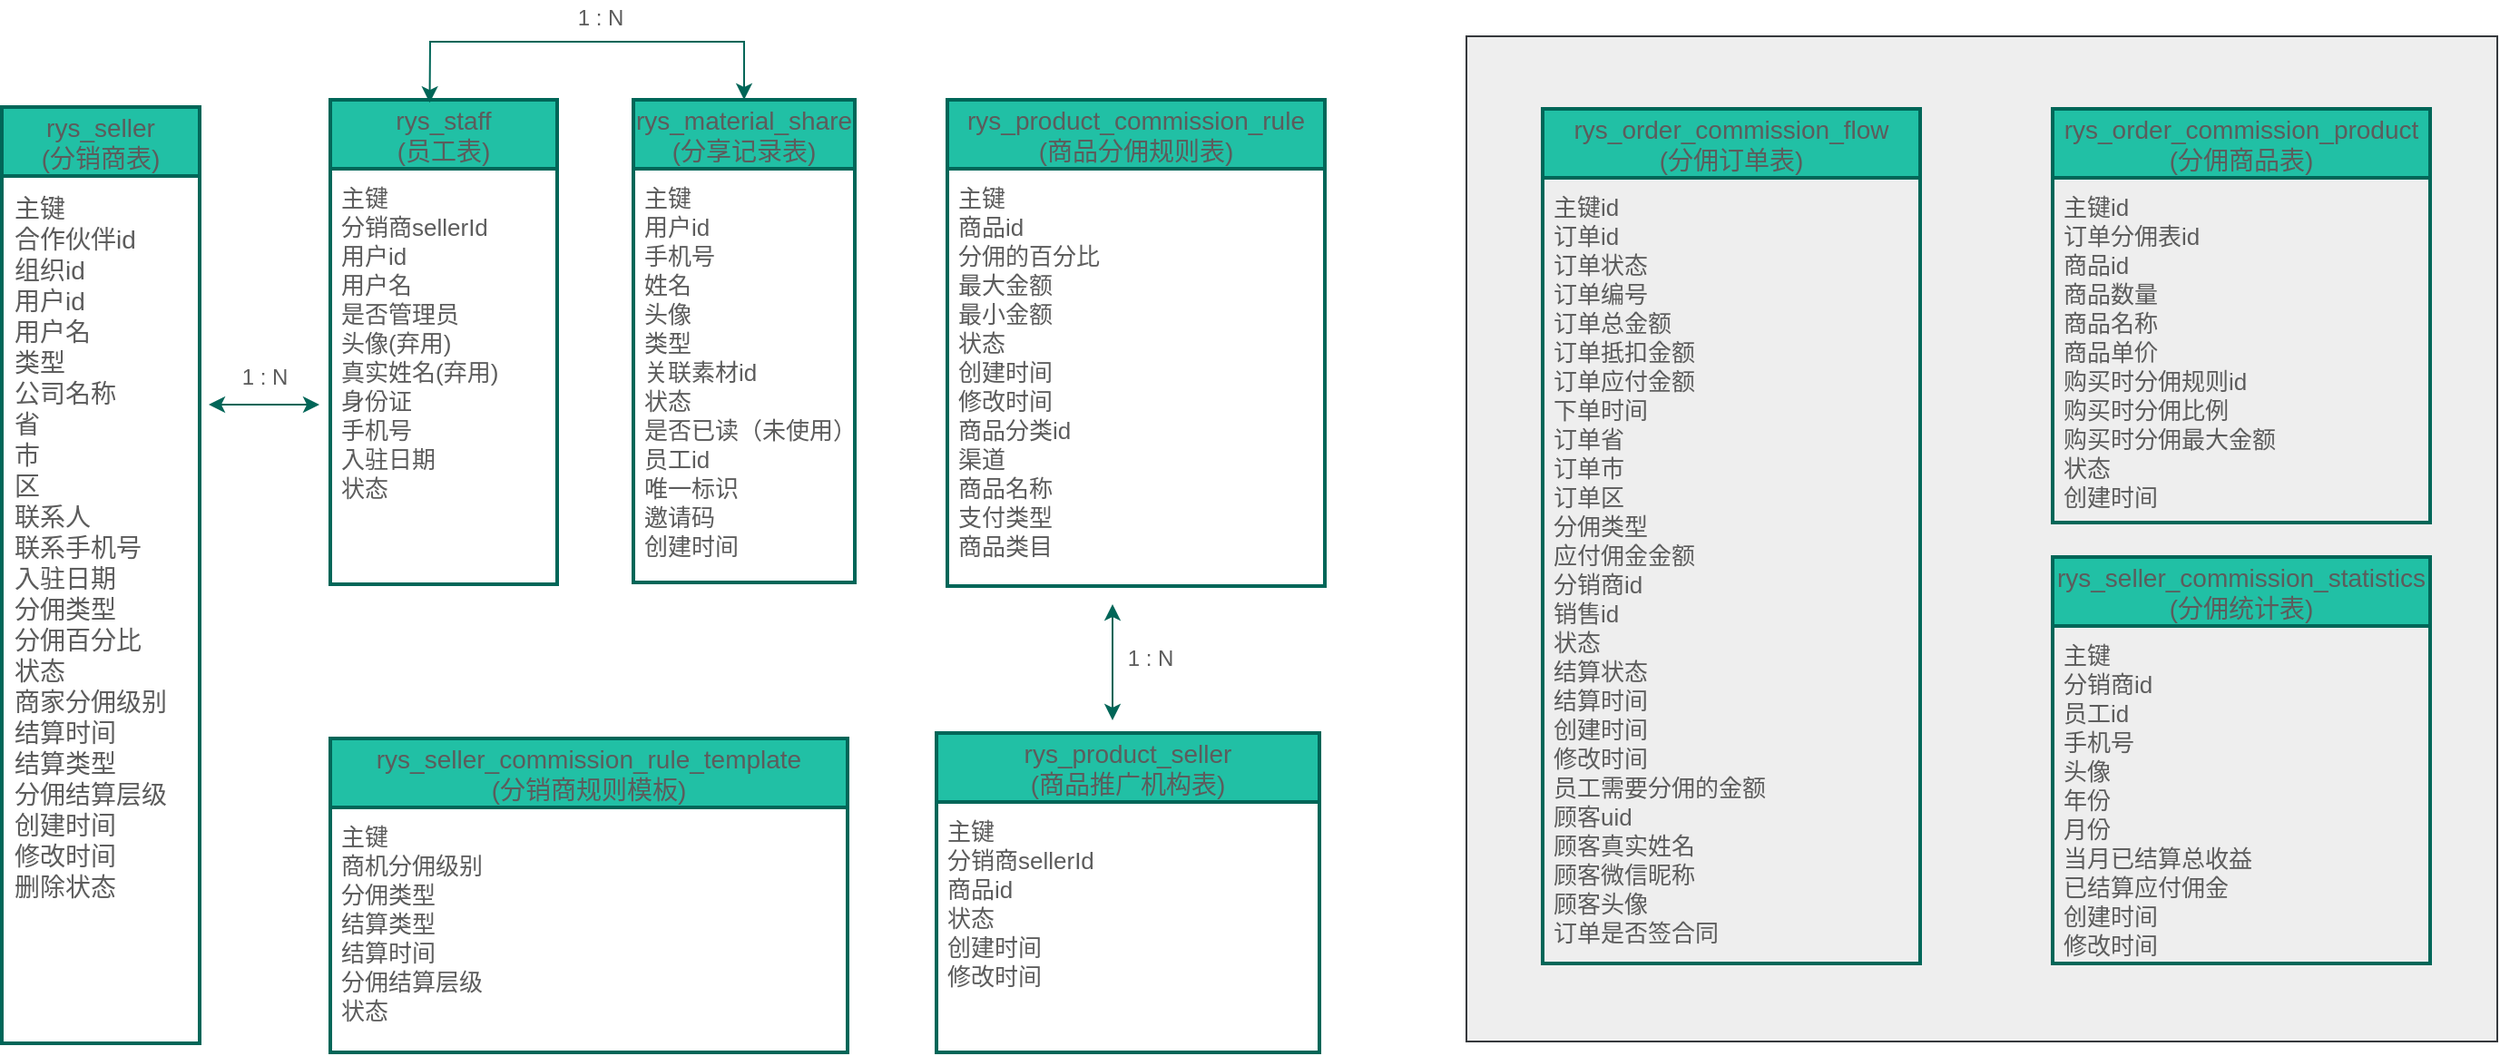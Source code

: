 <mxfile version="13.6.6" type="github">
  <diagram id="X2W-fS-ZKdY22iEOxHln" name="第 1 页">
    <mxGraphModel dx="2873" dy="1278" grid="0" gridSize="10" guides="1" tooltips="1" connect="1" arrows="1" fold="1" page="0" pageScale="1" pageWidth="827" pageHeight="1169" math="0" shadow="0">
      <root>
        <mxCell id="0" />
        <mxCell id="1" parent="0" />
        <mxCell id="n8a4Hbd_sMuRbTKC3EKm-42" value="" style="rounded=0;whiteSpace=wrap;html=1;glass=0;fontSize=14;align=left;fillColor=#eeeeee;strokeColor=#36393d;" vertex="1" parent="1">
          <mxGeometry x="-97" y="-18" width="568" height="554" as="geometry" />
        </mxCell>
        <mxCell id="n8a4Hbd_sMuRbTKC3EKm-34" value="rys_order_commission_flow&#xa;(分佣订单表)" style="swimlane;childLayout=stackLayout;horizontal=1;startSize=38;horizontalStack=0;fontSize=14;fontStyle=0;strokeWidth=2;resizeParent=0;resizeLast=1;shadow=0;dashed=0;align=center;swimlaneLine=1;fillColor=#21C0A5;strokeColor=#006658;fontColor=#5C5C5C;" vertex="1" parent="1">
          <mxGeometry x="-55" y="22" width="208" height="471" as="geometry" />
        </mxCell>
        <mxCell id="n8a4Hbd_sMuRbTKC3EKm-35" value="主键id&#xa;订单id&#xa;订单状态&#xa;订单编号&#xa;订单总金额&#xa;订单抵扣金额&#xa;订单应付金额&#xa;下单时间&#xa;订单省&#xa;订单市&#xa;订单区&#xa;分佣类型&#xa;应付佣金金额&#xa;分销商id&#xa;销售id&#xa;状态&#xa;结算状态&#xa;结算时间&#xa;创建时间&#xa;修改时间&#xa;员工需要分佣的金额 &#xa;顾客uid&#xa;顾客真实姓名&#xa;顾客微信昵称&#xa;顾客头像&#xa;订单是否签合同&#xa;&#xa;" style="align=left;strokeColor=none;fillColor=none;spacingLeft=4;fontSize=13;verticalAlign=top;resizable=0;rotatable=0;part=1;horizontal=1;spacingTop=2;spacing=2;fontFamily=Helvetica;direction=east;fontColor=#5C5C5C;" vertex="1" parent="n8a4Hbd_sMuRbTKC3EKm-34">
          <mxGeometry y="38" width="208" height="433" as="geometry" />
        </mxCell>
        <mxCell id="n8a4Hbd_sMuRbTKC3EKm-36" value="rys_order_commission_product&#xa;(分佣商品表)" style="swimlane;childLayout=stackLayout;horizontal=1;startSize=38;horizontalStack=0;fontSize=14;fontStyle=0;strokeWidth=2;resizeParent=0;resizeLast=1;shadow=0;dashed=0;align=center;swimlaneLine=1;fillColor=#21C0A5;strokeColor=#006658;fontColor=#5C5C5C;" vertex="1" parent="1">
          <mxGeometry x="226" y="22" width="208" height="228" as="geometry" />
        </mxCell>
        <mxCell id="n8a4Hbd_sMuRbTKC3EKm-37" value="主键id&#xa;订单分佣表id&#xa;商品id&#xa;商品数量&#xa;商品名称&#xa;商品单价&#xa;购买时分佣规则id&#xa;购买时分佣比例&#xa;购买时分佣最大金额&#xa;状态&#xa;创建时间&#xa;" style="align=left;strokeColor=none;fillColor=none;spacingLeft=4;fontSize=13;verticalAlign=top;resizable=0;rotatable=0;part=1;horizontal=1;spacingTop=2;spacing=2;fontFamily=Helvetica;direction=east;fontColor=#5C5C5C;" vertex="1" parent="n8a4Hbd_sMuRbTKC3EKm-36">
          <mxGeometry y="38" width="208" height="190" as="geometry" />
        </mxCell>
        <mxCell id="n8a4Hbd_sMuRbTKC3EKm-32" value="rys_seller_commission_statistics&#xa;(分佣统计表)" style="swimlane;childLayout=stackLayout;horizontal=1;startSize=38;horizontalStack=0;fontSize=14;fontStyle=0;strokeWidth=2;resizeParent=0;resizeLast=1;shadow=0;dashed=0;align=center;swimlaneLine=1;fillColor=#21C0A5;strokeColor=#006658;fontColor=#5C5C5C;" vertex="1" parent="1">
          <mxGeometry x="226" y="269" width="208" height="224" as="geometry" />
        </mxCell>
        <mxCell id="n8a4Hbd_sMuRbTKC3EKm-33" value="主键&#xa;分销商id&#xa;员工id&#xa;手机号&#xa;头像&#xa;年份&#xa;月份&#xa;当月已结算总收益&#xa;已结算应付佣金&#xa;创建时间&#xa;修改时间" style="align=left;strokeColor=none;fillColor=none;spacingLeft=4;fontSize=13;verticalAlign=top;resizable=0;rotatable=0;part=1;horizontal=1;spacingTop=2;spacing=2;fontFamily=Helvetica;direction=east;fontColor=#5C5C5C;" vertex="1" parent="n8a4Hbd_sMuRbTKC3EKm-32">
          <mxGeometry y="38" width="208" height="186" as="geometry" />
        </mxCell>
        <mxCell id="n8a4Hbd_sMuRbTKC3EKm-1" value="rys_seller&#xa;(分销商表)" style="swimlane;childLayout=stackLayout;horizontal=1;startSize=38;horizontalStack=0;fontSize=14;fontStyle=0;strokeWidth=2;resizeParent=0;resizeLast=1;shadow=0;dashed=0;align=center;swimlaneLine=1;fillColor=#21C0A5;strokeColor=#006658;fontColor=#5C5C5C;" vertex="1" parent="1">
          <mxGeometry x="-904" y="21" width="109" height="516" as="geometry" />
        </mxCell>
        <mxCell id="n8a4Hbd_sMuRbTKC3EKm-2" value="主键&#xa;合作伙伴id&#xa;组织id&#xa;用户id&#xa;用户名&#xa;类型&#xa;公司名称&#xa;省&#xa;市&#xa;区&#xa;联系人&#xa;联系手机号&#xa;入驻日期&#xa;分佣类型&#xa;分佣百分比&#xa;状态&#xa;商家分佣级别&#xa;结算时间&#xa;结算类型&#xa;分佣结算层级&#xa;创建时间&#xa;修改时间&#xa;删除状态&#xa;&#xa;&#xa;" style="align=left;strokeColor=none;fillColor=none;spacingLeft=4;fontSize=14;verticalAlign=top;resizable=0;rotatable=0;part=1;horizontal=1;spacingTop=2;spacing=3;fontFamily=Helvetica;fontColor=#5C5C5C;" vertex="1" parent="n8a4Hbd_sMuRbTKC3EKm-1">
          <mxGeometry y="38" width="109" height="478" as="geometry" />
        </mxCell>
        <mxCell id="n8a4Hbd_sMuRbTKC3EKm-4" value="rys_staff&#xa;(员工表)" style="swimlane;childLayout=stackLayout;horizontal=1;startSize=38;horizontalStack=0;fontSize=14;fontStyle=0;strokeWidth=2;resizeParent=0;resizeLast=1;shadow=0;dashed=0;align=center;swimlaneLine=1;fillColor=#21C0A5;strokeColor=#006658;fontColor=#5C5C5C;" vertex="1" parent="1">
          <mxGeometry x="-723" y="17" width="125" height="267" as="geometry" />
        </mxCell>
        <mxCell id="n8a4Hbd_sMuRbTKC3EKm-5" value="主键&#xa;分销商sellerId&#xa;用户id&#xa;用户名&#xa;是否管理员&#xa;头像(弃用)&#xa;真实姓名(弃用)&#xa;身份证&#xa;手机号&#xa;入驻日期&#xa;状态&#xa;" style="align=left;strokeColor=none;fillColor=none;spacingLeft=4;fontSize=13;verticalAlign=top;resizable=0;rotatable=0;part=1;horizontal=1;spacingTop=2;spacing=2;fontFamily=Helvetica;fontColor=#5C5C5C;" vertex="1" parent="n8a4Hbd_sMuRbTKC3EKm-4">
          <mxGeometry y="38" width="125" height="229" as="geometry" />
        </mxCell>
        <mxCell id="n8a4Hbd_sMuRbTKC3EKm-7" value="rys_seller_commission_rule_template&#xa;(分销商规则模板)" style="swimlane;childLayout=stackLayout;horizontal=1;startSize=38;horizontalStack=0;fontSize=14;fontStyle=0;strokeWidth=2;resizeParent=0;resizeLast=1;shadow=0;dashed=0;align=center;swimlaneLine=1;fillColor=#21C0A5;strokeColor=#006658;fontColor=#5C5C5C;" vertex="1" parent="1">
          <mxGeometry x="-723" y="369" width="285" height="173" as="geometry" />
        </mxCell>
        <mxCell id="n8a4Hbd_sMuRbTKC3EKm-8" value="主键&#xa;商机分佣级别&#xa;分佣类型&#xa;结算类型&#xa;结算时间&#xa;分佣结算层级&#xa;状态&#xa; " style="align=left;strokeColor=none;fillColor=none;spacingLeft=4;fontSize=13;verticalAlign=top;resizable=0;rotatable=0;part=1;horizontal=1;spacingTop=2;spacing=2;fontFamily=Helvetica;fontColor=#5C5C5C;" vertex="1" parent="n8a4Hbd_sMuRbTKC3EKm-7">
          <mxGeometry y="38" width="285" height="135" as="geometry" />
        </mxCell>
        <mxCell id="n8a4Hbd_sMuRbTKC3EKm-16" value="rys_product_seller&#xa;(商品推广机构表)" style="swimlane;childLayout=stackLayout;horizontal=1;startSize=38;horizontalStack=0;fontSize=14;fontStyle=0;strokeWidth=2;resizeParent=0;resizeLast=1;shadow=0;dashed=0;align=center;swimlaneLine=1;fillColor=#21C0A5;strokeColor=#006658;fontColor=#5C5C5C;" vertex="1" parent="1">
          <mxGeometry x="-389" y="366" width="211" height="176" as="geometry" />
        </mxCell>
        <mxCell id="n8a4Hbd_sMuRbTKC3EKm-17" value="主键&#xa;分销商sellerId&#xa;商品id&#xa;状态&#xa;创建时间&#xa;修改时间&#xa;" style="align=left;strokeColor=none;fillColor=none;spacingLeft=4;fontSize=13;verticalAlign=top;resizable=0;rotatable=0;part=1;horizontal=1;spacingTop=2;spacing=2;fontFamily=Helvetica;fontColor=#5C5C5C;glass=0;rounded=0;imageAspect=0;" vertex="1" parent="n8a4Hbd_sMuRbTKC3EKm-16">
          <mxGeometry y="38" width="211" height="138" as="geometry" />
        </mxCell>
        <mxCell id="n8a4Hbd_sMuRbTKC3EKm-46" value="" style="endArrow=classic;startArrow=classic;html=1;strokeColor=#006658;fillColor=#21C0A5;fontColor=#5C5C5C;" edge="1" parent="1">
          <mxGeometry width="50" height="50" relative="1" as="geometry">
            <mxPoint x="-790" y="185" as="sourcePoint" />
            <mxPoint x="-729" y="185" as="targetPoint" />
          </mxGeometry>
        </mxCell>
        <mxCell id="n8a4Hbd_sMuRbTKC3EKm-47" value="1 : N" style="text;html=1;strokeColor=none;fillColor=none;align=center;verticalAlign=middle;whiteSpace=wrap;rounded=0;sketch=0;fontColor=#5C5C5C;" vertex="1" parent="1">
          <mxGeometry x="-779" y="160" width="40" height="20" as="geometry" />
        </mxCell>
        <mxCell id="n8a4Hbd_sMuRbTKC3EKm-48" value="1 : N" style="text;html=1;strokeColor=none;fillColor=none;align=center;verticalAlign=middle;whiteSpace=wrap;rounded=0;sketch=0;fontColor=#5C5C5C;" vertex="1" parent="1">
          <mxGeometry x="-291" y="315" width="40" height="20" as="geometry" />
        </mxCell>
        <mxCell id="n8a4Hbd_sMuRbTKC3EKm-51" value="" style="endArrow=classic;startArrow=classic;html=1;strokeColor=#006658;fillColor=#21C0A5;fontColor=#5C5C5C;rounded=0;entryX=0.5;entryY=0;entryDx=0;entryDy=0;exitX=0.438;exitY=0.006;exitDx=0;exitDy=0;exitPerimeter=0;" edge="1" parent="1" source="n8a4Hbd_sMuRbTKC3EKm-4" target="n8a4Hbd_sMuRbTKC3EKm-11">
          <mxGeometry width="50" height="50" relative="1" as="geometry">
            <mxPoint x="-668" y="11" as="sourcePoint" />
            <mxPoint x="-495" y="6" as="targetPoint" />
            <Array as="points">
              <mxPoint x="-668" y="-15" />
              <mxPoint x="-495" y="-15" />
            </Array>
          </mxGeometry>
        </mxCell>
        <mxCell id="n8a4Hbd_sMuRbTKC3EKm-52" value="1 : N" style="text;html=1;strokeColor=none;fillColor=none;align=center;verticalAlign=middle;whiteSpace=wrap;rounded=0;sketch=0;fontColor=#5C5C5C;" vertex="1" parent="1">
          <mxGeometry x="-594" y="-38" width="40" height="20" as="geometry" />
        </mxCell>
        <mxCell id="n8a4Hbd_sMuRbTKC3EKm-11" value="rys_material_share&#xa;(分享记录表)" style="swimlane;childLayout=stackLayout;horizontal=1;startSize=38;horizontalStack=0;fontSize=14;fontStyle=0;strokeWidth=2;resizeParent=0;resizeLast=1;shadow=0;dashed=0;align=center;swimlaneLine=1;fillColor=#21C0A5;strokeColor=#006658;fontColor=#5C5C5C;" vertex="1" parent="1">
          <mxGeometry x="-556" y="17" width="122" height="266" as="geometry" />
        </mxCell>
        <mxCell id="n8a4Hbd_sMuRbTKC3EKm-12" value="主键&#xa;用户id&#xa;手机号&#xa;姓名&#xa;头像&#xa;类型&#xa;关联素材id&#xa;状态&#xa;是否已读（未使用）&#xa;员工id&#xa;唯一标识&#xa;邀请码&#xa;创建时间" style="align=left;strokeColor=none;fillColor=none;spacingLeft=4;fontSize=13;verticalAlign=top;resizable=0;rotatable=0;part=1;horizontal=1;spacingTop=2;spacing=2;fontFamily=Helvetica;fontColor=#5C5C5C;" vertex="1" parent="n8a4Hbd_sMuRbTKC3EKm-11">
          <mxGeometry y="38" width="122" height="228" as="geometry" />
        </mxCell>
        <mxCell id="n8a4Hbd_sMuRbTKC3EKm-15" style="edgeStyle=orthogonalEdgeStyle;rounded=0;orthogonalLoop=1;jettySize=auto;html=1;exitX=0.5;exitY=1;exitDx=0;exitDy=0;strokeColor=#006658;fontColor=#5C5C5C;" edge="1" parent="n8a4Hbd_sMuRbTKC3EKm-11" source="n8a4Hbd_sMuRbTKC3EKm-12" target="n8a4Hbd_sMuRbTKC3EKm-12">
          <mxGeometry relative="1" as="geometry" />
        </mxCell>
        <mxCell id="n8a4Hbd_sMuRbTKC3EKm-27" value="rys_product_commission_rule&#xa;(商品分佣规则表)" style="swimlane;childLayout=stackLayout;horizontal=1;startSize=38;horizontalStack=0;fontSize=14;fontStyle=0;strokeWidth=2;resizeParent=0;resizeLast=1;shadow=0;dashed=0;align=center;swimlaneLine=1;fillColor=#21C0A5;strokeColor=#006658;fontColor=#5C5C5C;" vertex="1" parent="1">
          <mxGeometry x="-383" y="17" width="208" height="268" as="geometry" />
        </mxCell>
        <mxCell id="n8a4Hbd_sMuRbTKC3EKm-28" value="主键&#xa;商品id&#xa;分佣的百分比&#xa;最大金额&#xa;最小金额&#xa;状态&#xa;创建时间&#xa;修改时间&#xa;商品分类id&#xa;渠道&#xa;商品名称&#xa;支付类型&#xa;商品类目&#xa;" style="align=left;strokeColor=none;fillColor=none;spacingLeft=4;fontSize=13;verticalAlign=top;resizable=0;rotatable=0;part=1;horizontal=1;spacingTop=2;spacing=2;fontFamily=Helvetica;direction=east;fontColor=#5C5C5C;" vertex="1" parent="n8a4Hbd_sMuRbTKC3EKm-27">
          <mxGeometry y="38" width="208" height="230" as="geometry" />
        </mxCell>
        <mxCell id="n8a4Hbd_sMuRbTKC3EKm-53" value="" style="endArrow=classic;startArrow=classic;html=1;strokeColor=#006658;fillColor=#21C0A5;fontColor=#5C5C5C;" edge="1" parent="1">
          <mxGeometry width="50" height="50" relative="1" as="geometry">
            <mxPoint x="-292" y="359" as="sourcePoint" />
            <mxPoint x="-292" y="295" as="targetPoint" />
          </mxGeometry>
        </mxCell>
      </root>
    </mxGraphModel>
  </diagram>
</mxfile>
